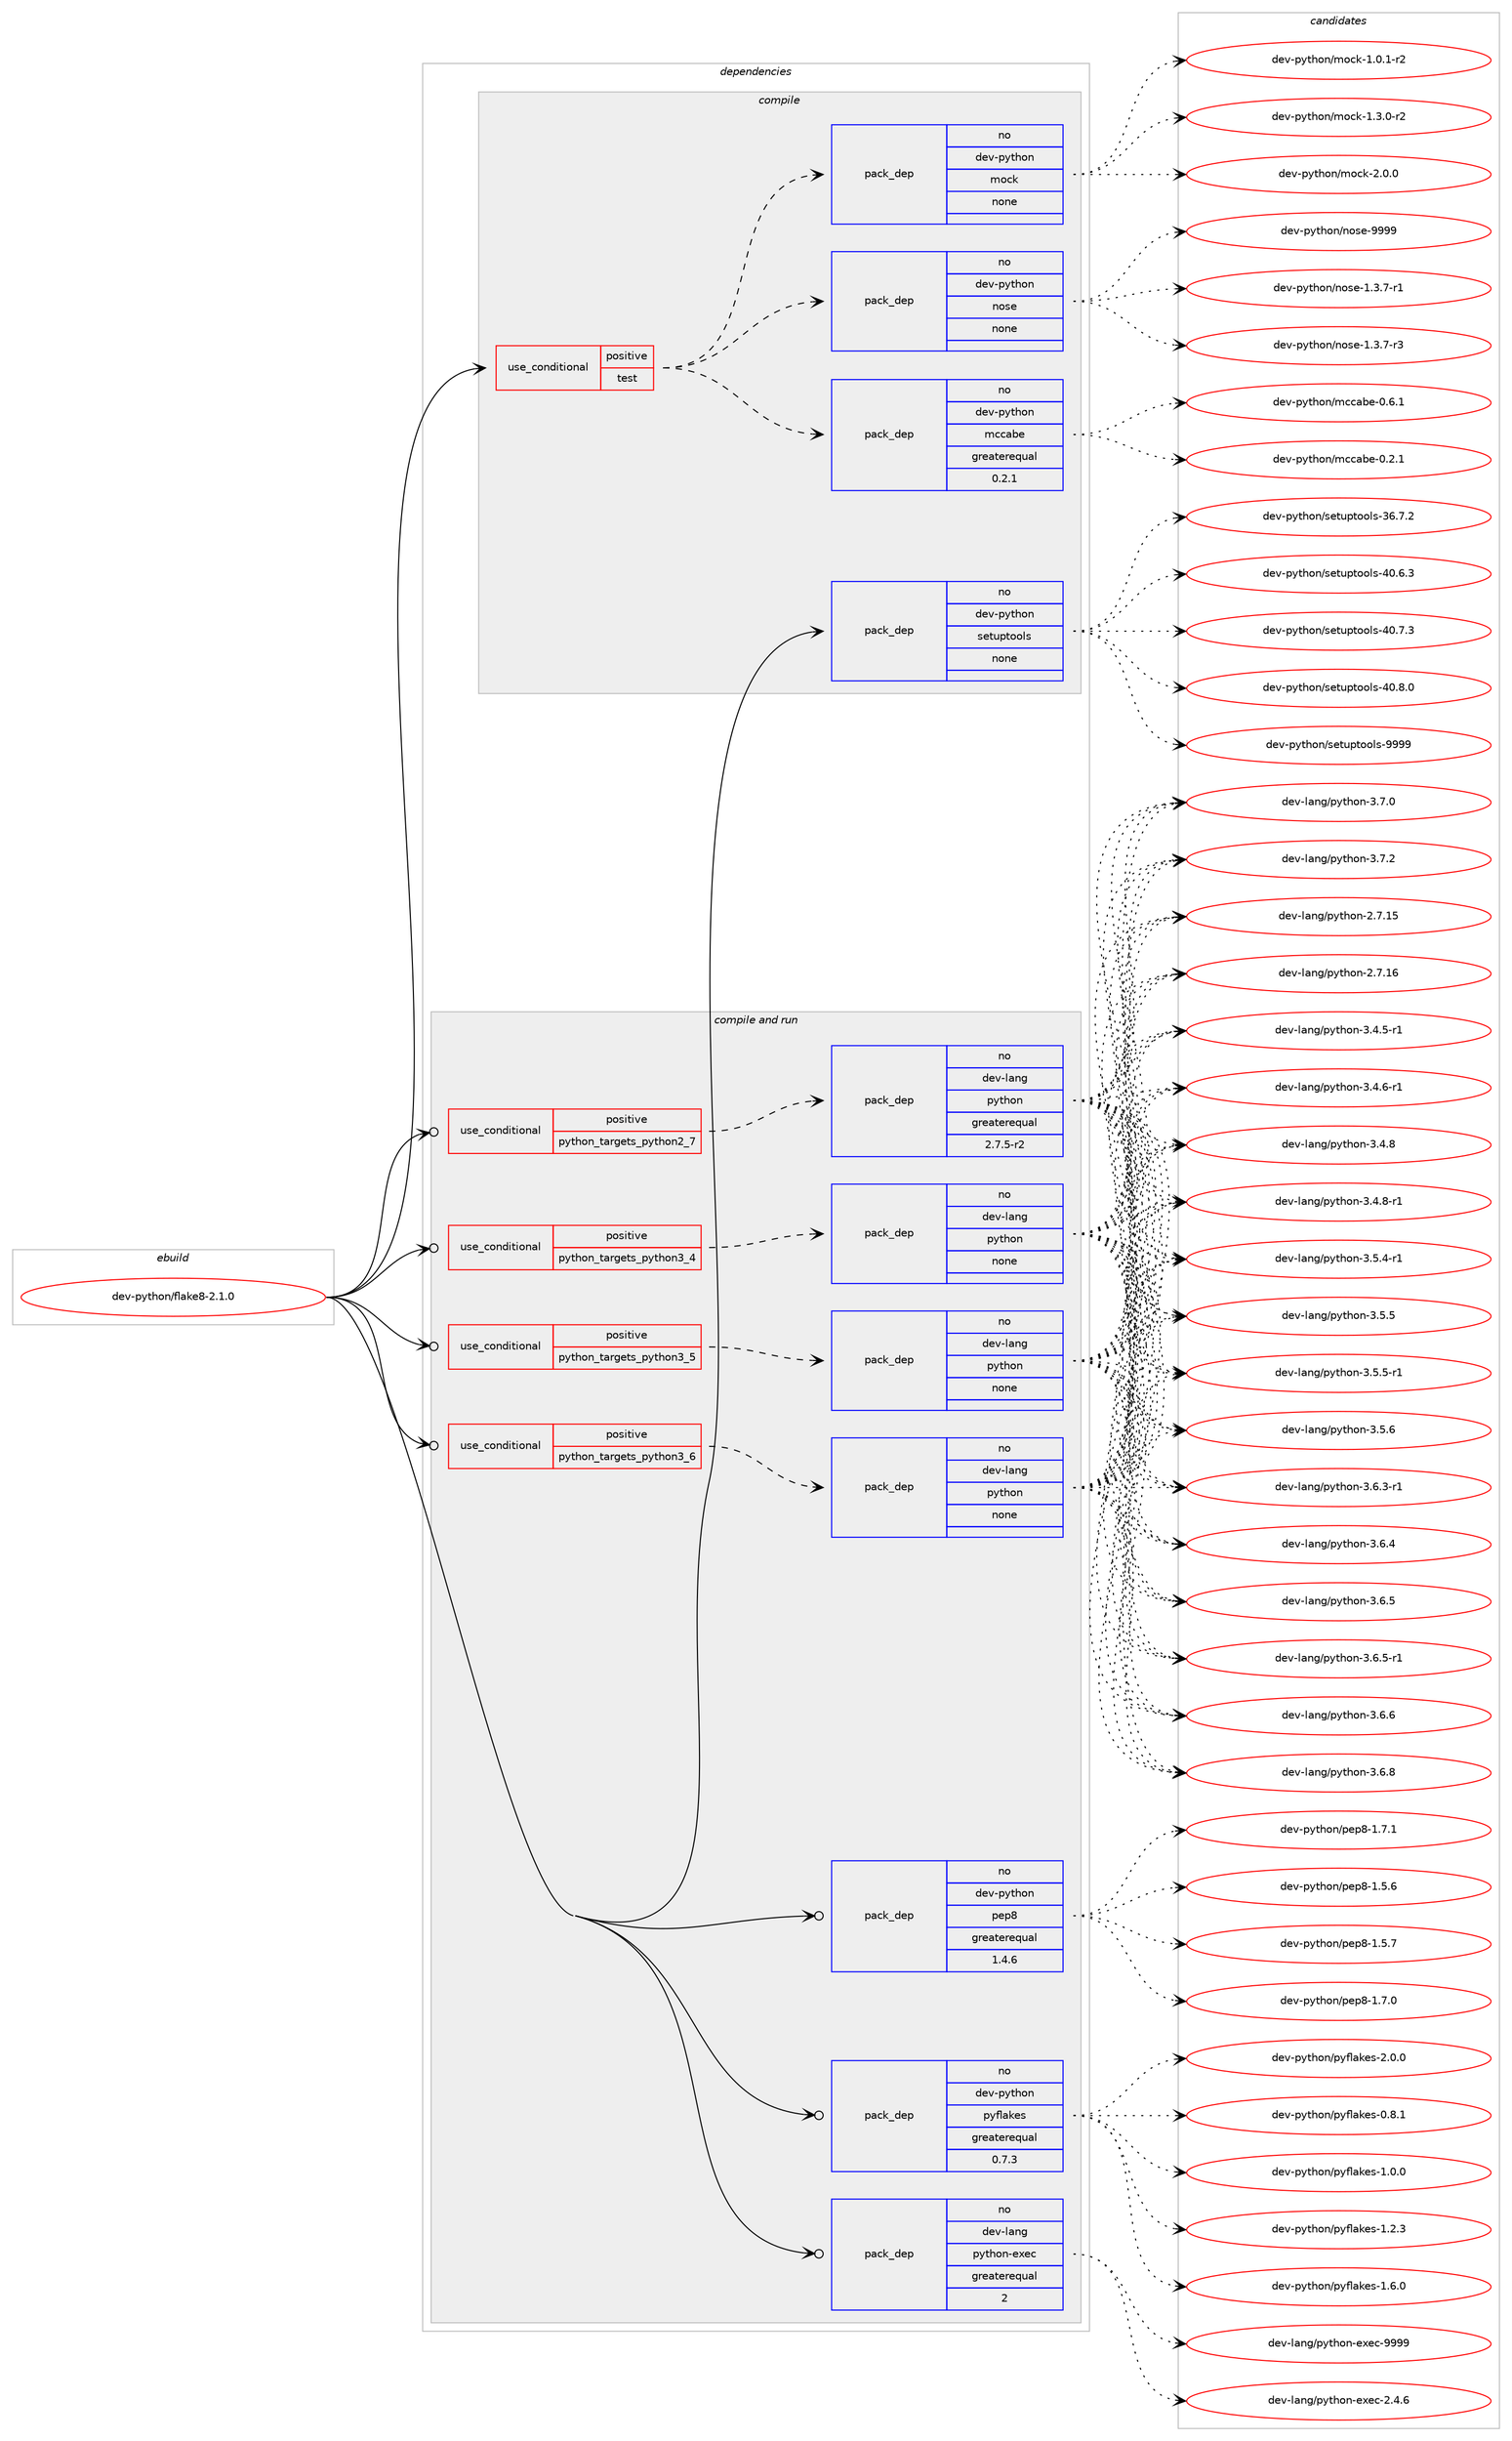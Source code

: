 digraph prolog {

# *************
# Graph options
# *************

newrank=true;
concentrate=true;
compound=true;
graph [rankdir=LR,fontname=Helvetica,fontsize=10,ranksep=1.5];#, ranksep=2.5, nodesep=0.2];
edge  [arrowhead=vee];
node  [fontname=Helvetica,fontsize=10];

# **********
# The ebuild
# **********

subgraph cluster_leftcol {
color=gray;
rank=same;
label=<<i>ebuild</i>>;
id [label="dev-python/flake8-2.1.0", color=red, width=4, href="../dev-python/flake8-2.1.0.svg"];
}

# ****************
# The dependencies
# ****************

subgraph cluster_midcol {
color=gray;
label=<<i>dependencies</i>>;
subgraph cluster_compile {
fillcolor="#eeeeee";
style=filled;
label=<<i>compile</i>>;
subgraph cond374193 {
dependency1408850 [label=<<TABLE BORDER="0" CELLBORDER="1" CELLSPACING="0" CELLPADDING="4"><TR><TD ROWSPAN="3" CELLPADDING="10">use_conditional</TD></TR><TR><TD>positive</TD></TR><TR><TD>test</TD></TR></TABLE>>, shape=none, color=red];
subgraph pack1011398 {
dependency1408851 [label=<<TABLE BORDER="0" CELLBORDER="1" CELLSPACING="0" CELLPADDING="4" WIDTH="220"><TR><TD ROWSPAN="6" CELLPADDING="30">pack_dep</TD></TR><TR><TD WIDTH="110">no</TD></TR><TR><TD>dev-python</TD></TR><TR><TD>mccabe</TD></TR><TR><TD>greaterequal</TD></TR><TR><TD>0.2.1</TD></TR></TABLE>>, shape=none, color=blue];
}
dependency1408850:e -> dependency1408851:w [weight=20,style="dashed",arrowhead="vee"];
subgraph pack1011399 {
dependency1408852 [label=<<TABLE BORDER="0" CELLBORDER="1" CELLSPACING="0" CELLPADDING="4" WIDTH="220"><TR><TD ROWSPAN="6" CELLPADDING="30">pack_dep</TD></TR><TR><TD WIDTH="110">no</TD></TR><TR><TD>dev-python</TD></TR><TR><TD>nose</TD></TR><TR><TD>none</TD></TR><TR><TD></TD></TR></TABLE>>, shape=none, color=blue];
}
dependency1408850:e -> dependency1408852:w [weight=20,style="dashed",arrowhead="vee"];
subgraph pack1011400 {
dependency1408853 [label=<<TABLE BORDER="0" CELLBORDER="1" CELLSPACING="0" CELLPADDING="4" WIDTH="220"><TR><TD ROWSPAN="6" CELLPADDING="30">pack_dep</TD></TR><TR><TD WIDTH="110">no</TD></TR><TR><TD>dev-python</TD></TR><TR><TD>mock</TD></TR><TR><TD>none</TD></TR><TR><TD></TD></TR></TABLE>>, shape=none, color=blue];
}
dependency1408850:e -> dependency1408853:w [weight=20,style="dashed",arrowhead="vee"];
}
id:e -> dependency1408850:w [weight=20,style="solid",arrowhead="vee"];
subgraph pack1011401 {
dependency1408854 [label=<<TABLE BORDER="0" CELLBORDER="1" CELLSPACING="0" CELLPADDING="4" WIDTH="220"><TR><TD ROWSPAN="6" CELLPADDING="30">pack_dep</TD></TR><TR><TD WIDTH="110">no</TD></TR><TR><TD>dev-python</TD></TR><TR><TD>setuptools</TD></TR><TR><TD>none</TD></TR><TR><TD></TD></TR></TABLE>>, shape=none, color=blue];
}
id:e -> dependency1408854:w [weight=20,style="solid",arrowhead="vee"];
}
subgraph cluster_compileandrun {
fillcolor="#eeeeee";
style=filled;
label=<<i>compile and run</i>>;
subgraph cond374194 {
dependency1408855 [label=<<TABLE BORDER="0" CELLBORDER="1" CELLSPACING="0" CELLPADDING="4"><TR><TD ROWSPAN="3" CELLPADDING="10">use_conditional</TD></TR><TR><TD>positive</TD></TR><TR><TD>python_targets_python2_7</TD></TR></TABLE>>, shape=none, color=red];
subgraph pack1011402 {
dependency1408856 [label=<<TABLE BORDER="0" CELLBORDER="1" CELLSPACING="0" CELLPADDING="4" WIDTH="220"><TR><TD ROWSPAN="6" CELLPADDING="30">pack_dep</TD></TR><TR><TD WIDTH="110">no</TD></TR><TR><TD>dev-lang</TD></TR><TR><TD>python</TD></TR><TR><TD>greaterequal</TD></TR><TR><TD>2.7.5-r2</TD></TR></TABLE>>, shape=none, color=blue];
}
dependency1408855:e -> dependency1408856:w [weight=20,style="dashed",arrowhead="vee"];
}
id:e -> dependency1408855:w [weight=20,style="solid",arrowhead="odotvee"];
subgraph cond374195 {
dependency1408857 [label=<<TABLE BORDER="0" CELLBORDER="1" CELLSPACING="0" CELLPADDING="4"><TR><TD ROWSPAN="3" CELLPADDING="10">use_conditional</TD></TR><TR><TD>positive</TD></TR><TR><TD>python_targets_python3_4</TD></TR></TABLE>>, shape=none, color=red];
subgraph pack1011403 {
dependency1408858 [label=<<TABLE BORDER="0" CELLBORDER="1" CELLSPACING="0" CELLPADDING="4" WIDTH="220"><TR><TD ROWSPAN="6" CELLPADDING="30">pack_dep</TD></TR><TR><TD WIDTH="110">no</TD></TR><TR><TD>dev-lang</TD></TR><TR><TD>python</TD></TR><TR><TD>none</TD></TR><TR><TD></TD></TR></TABLE>>, shape=none, color=blue];
}
dependency1408857:e -> dependency1408858:w [weight=20,style="dashed",arrowhead="vee"];
}
id:e -> dependency1408857:w [weight=20,style="solid",arrowhead="odotvee"];
subgraph cond374196 {
dependency1408859 [label=<<TABLE BORDER="0" CELLBORDER="1" CELLSPACING="0" CELLPADDING="4"><TR><TD ROWSPAN="3" CELLPADDING="10">use_conditional</TD></TR><TR><TD>positive</TD></TR><TR><TD>python_targets_python3_5</TD></TR></TABLE>>, shape=none, color=red];
subgraph pack1011404 {
dependency1408860 [label=<<TABLE BORDER="0" CELLBORDER="1" CELLSPACING="0" CELLPADDING="4" WIDTH="220"><TR><TD ROWSPAN="6" CELLPADDING="30">pack_dep</TD></TR><TR><TD WIDTH="110">no</TD></TR><TR><TD>dev-lang</TD></TR><TR><TD>python</TD></TR><TR><TD>none</TD></TR><TR><TD></TD></TR></TABLE>>, shape=none, color=blue];
}
dependency1408859:e -> dependency1408860:w [weight=20,style="dashed",arrowhead="vee"];
}
id:e -> dependency1408859:w [weight=20,style="solid",arrowhead="odotvee"];
subgraph cond374197 {
dependency1408861 [label=<<TABLE BORDER="0" CELLBORDER="1" CELLSPACING="0" CELLPADDING="4"><TR><TD ROWSPAN="3" CELLPADDING="10">use_conditional</TD></TR><TR><TD>positive</TD></TR><TR><TD>python_targets_python3_6</TD></TR></TABLE>>, shape=none, color=red];
subgraph pack1011405 {
dependency1408862 [label=<<TABLE BORDER="0" CELLBORDER="1" CELLSPACING="0" CELLPADDING="4" WIDTH="220"><TR><TD ROWSPAN="6" CELLPADDING="30">pack_dep</TD></TR><TR><TD WIDTH="110">no</TD></TR><TR><TD>dev-lang</TD></TR><TR><TD>python</TD></TR><TR><TD>none</TD></TR><TR><TD></TD></TR></TABLE>>, shape=none, color=blue];
}
dependency1408861:e -> dependency1408862:w [weight=20,style="dashed",arrowhead="vee"];
}
id:e -> dependency1408861:w [weight=20,style="solid",arrowhead="odotvee"];
subgraph pack1011406 {
dependency1408863 [label=<<TABLE BORDER="0" CELLBORDER="1" CELLSPACING="0" CELLPADDING="4" WIDTH="220"><TR><TD ROWSPAN="6" CELLPADDING="30">pack_dep</TD></TR><TR><TD WIDTH="110">no</TD></TR><TR><TD>dev-lang</TD></TR><TR><TD>python-exec</TD></TR><TR><TD>greaterequal</TD></TR><TR><TD>2</TD></TR></TABLE>>, shape=none, color=blue];
}
id:e -> dependency1408863:w [weight=20,style="solid",arrowhead="odotvee"];
subgraph pack1011407 {
dependency1408864 [label=<<TABLE BORDER="0" CELLBORDER="1" CELLSPACING="0" CELLPADDING="4" WIDTH="220"><TR><TD ROWSPAN="6" CELLPADDING="30">pack_dep</TD></TR><TR><TD WIDTH="110">no</TD></TR><TR><TD>dev-python</TD></TR><TR><TD>pep8</TD></TR><TR><TD>greaterequal</TD></TR><TR><TD>1.4.6</TD></TR></TABLE>>, shape=none, color=blue];
}
id:e -> dependency1408864:w [weight=20,style="solid",arrowhead="odotvee"];
subgraph pack1011408 {
dependency1408865 [label=<<TABLE BORDER="0" CELLBORDER="1" CELLSPACING="0" CELLPADDING="4" WIDTH="220"><TR><TD ROWSPAN="6" CELLPADDING="30">pack_dep</TD></TR><TR><TD WIDTH="110">no</TD></TR><TR><TD>dev-python</TD></TR><TR><TD>pyflakes</TD></TR><TR><TD>greaterequal</TD></TR><TR><TD>0.7.3</TD></TR></TABLE>>, shape=none, color=blue];
}
id:e -> dependency1408865:w [weight=20,style="solid",arrowhead="odotvee"];
}
subgraph cluster_run {
fillcolor="#eeeeee";
style=filled;
label=<<i>run</i>>;
}
}

# **************
# The candidates
# **************

subgraph cluster_choices {
rank=same;
color=gray;
label=<<i>candidates</i>>;

subgraph choice1011398 {
color=black;
nodesep=1;
choice100101118451121211161041111104710999999798101454846504649 [label="dev-python/mccabe-0.2.1", color=red, width=4,href="../dev-python/mccabe-0.2.1.svg"];
choice100101118451121211161041111104710999999798101454846544649 [label="dev-python/mccabe-0.6.1", color=red, width=4,href="../dev-python/mccabe-0.6.1.svg"];
dependency1408851:e -> choice100101118451121211161041111104710999999798101454846504649:w [style=dotted,weight="100"];
dependency1408851:e -> choice100101118451121211161041111104710999999798101454846544649:w [style=dotted,weight="100"];
}
subgraph choice1011399 {
color=black;
nodesep=1;
choice10010111845112121116104111110471101111151014549465146554511449 [label="dev-python/nose-1.3.7-r1", color=red, width=4,href="../dev-python/nose-1.3.7-r1.svg"];
choice10010111845112121116104111110471101111151014549465146554511451 [label="dev-python/nose-1.3.7-r3", color=red, width=4,href="../dev-python/nose-1.3.7-r3.svg"];
choice10010111845112121116104111110471101111151014557575757 [label="dev-python/nose-9999", color=red, width=4,href="../dev-python/nose-9999.svg"];
dependency1408852:e -> choice10010111845112121116104111110471101111151014549465146554511449:w [style=dotted,weight="100"];
dependency1408852:e -> choice10010111845112121116104111110471101111151014549465146554511451:w [style=dotted,weight="100"];
dependency1408852:e -> choice10010111845112121116104111110471101111151014557575757:w [style=dotted,weight="100"];
}
subgraph choice1011400 {
color=black;
nodesep=1;
choice1001011184511212111610411111047109111991074549464846494511450 [label="dev-python/mock-1.0.1-r2", color=red, width=4,href="../dev-python/mock-1.0.1-r2.svg"];
choice1001011184511212111610411111047109111991074549465146484511450 [label="dev-python/mock-1.3.0-r2", color=red, width=4,href="../dev-python/mock-1.3.0-r2.svg"];
choice100101118451121211161041111104710911199107455046484648 [label="dev-python/mock-2.0.0", color=red, width=4,href="../dev-python/mock-2.0.0.svg"];
dependency1408853:e -> choice1001011184511212111610411111047109111991074549464846494511450:w [style=dotted,weight="100"];
dependency1408853:e -> choice1001011184511212111610411111047109111991074549465146484511450:w [style=dotted,weight="100"];
dependency1408853:e -> choice100101118451121211161041111104710911199107455046484648:w [style=dotted,weight="100"];
}
subgraph choice1011401 {
color=black;
nodesep=1;
choice100101118451121211161041111104711510111611711211611111110811545515446554650 [label="dev-python/setuptools-36.7.2", color=red, width=4,href="../dev-python/setuptools-36.7.2.svg"];
choice100101118451121211161041111104711510111611711211611111110811545524846544651 [label="dev-python/setuptools-40.6.3", color=red, width=4,href="../dev-python/setuptools-40.6.3.svg"];
choice100101118451121211161041111104711510111611711211611111110811545524846554651 [label="dev-python/setuptools-40.7.3", color=red, width=4,href="../dev-python/setuptools-40.7.3.svg"];
choice100101118451121211161041111104711510111611711211611111110811545524846564648 [label="dev-python/setuptools-40.8.0", color=red, width=4,href="../dev-python/setuptools-40.8.0.svg"];
choice10010111845112121116104111110471151011161171121161111111081154557575757 [label="dev-python/setuptools-9999", color=red, width=4,href="../dev-python/setuptools-9999.svg"];
dependency1408854:e -> choice100101118451121211161041111104711510111611711211611111110811545515446554650:w [style=dotted,weight="100"];
dependency1408854:e -> choice100101118451121211161041111104711510111611711211611111110811545524846544651:w [style=dotted,weight="100"];
dependency1408854:e -> choice100101118451121211161041111104711510111611711211611111110811545524846554651:w [style=dotted,weight="100"];
dependency1408854:e -> choice100101118451121211161041111104711510111611711211611111110811545524846564648:w [style=dotted,weight="100"];
dependency1408854:e -> choice10010111845112121116104111110471151011161171121161111111081154557575757:w [style=dotted,weight="100"];
}
subgraph choice1011402 {
color=black;
nodesep=1;
choice10010111845108971101034711212111610411111045504655464953 [label="dev-lang/python-2.7.15", color=red, width=4,href="../dev-lang/python-2.7.15.svg"];
choice10010111845108971101034711212111610411111045504655464954 [label="dev-lang/python-2.7.16", color=red, width=4,href="../dev-lang/python-2.7.16.svg"];
choice1001011184510897110103471121211161041111104551465246534511449 [label="dev-lang/python-3.4.5-r1", color=red, width=4,href="../dev-lang/python-3.4.5-r1.svg"];
choice1001011184510897110103471121211161041111104551465246544511449 [label="dev-lang/python-3.4.6-r1", color=red, width=4,href="../dev-lang/python-3.4.6-r1.svg"];
choice100101118451089711010347112121116104111110455146524656 [label="dev-lang/python-3.4.8", color=red, width=4,href="../dev-lang/python-3.4.8.svg"];
choice1001011184510897110103471121211161041111104551465246564511449 [label="dev-lang/python-3.4.8-r1", color=red, width=4,href="../dev-lang/python-3.4.8-r1.svg"];
choice1001011184510897110103471121211161041111104551465346524511449 [label="dev-lang/python-3.5.4-r1", color=red, width=4,href="../dev-lang/python-3.5.4-r1.svg"];
choice100101118451089711010347112121116104111110455146534653 [label="dev-lang/python-3.5.5", color=red, width=4,href="../dev-lang/python-3.5.5.svg"];
choice1001011184510897110103471121211161041111104551465346534511449 [label="dev-lang/python-3.5.5-r1", color=red, width=4,href="../dev-lang/python-3.5.5-r1.svg"];
choice100101118451089711010347112121116104111110455146534654 [label="dev-lang/python-3.5.6", color=red, width=4,href="../dev-lang/python-3.5.6.svg"];
choice1001011184510897110103471121211161041111104551465446514511449 [label="dev-lang/python-3.6.3-r1", color=red, width=4,href="../dev-lang/python-3.6.3-r1.svg"];
choice100101118451089711010347112121116104111110455146544652 [label="dev-lang/python-3.6.4", color=red, width=4,href="../dev-lang/python-3.6.4.svg"];
choice100101118451089711010347112121116104111110455146544653 [label="dev-lang/python-3.6.5", color=red, width=4,href="../dev-lang/python-3.6.5.svg"];
choice1001011184510897110103471121211161041111104551465446534511449 [label="dev-lang/python-3.6.5-r1", color=red, width=4,href="../dev-lang/python-3.6.5-r1.svg"];
choice100101118451089711010347112121116104111110455146544654 [label="dev-lang/python-3.6.6", color=red, width=4,href="../dev-lang/python-3.6.6.svg"];
choice100101118451089711010347112121116104111110455146544656 [label="dev-lang/python-3.6.8", color=red, width=4,href="../dev-lang/python-3.6.8.svg"];
choice100101118451089711010347112121116104111110455146554648 [label="dev-lang/python-3.7.0", color=red, width=4,href="../dev-lang/python-3.7.0.svg"];
choice100101118451089711010347112121116104111110455146554650 [label="dev-lang/python-3.7.2", color=red, width=4,href="../dev-lang/python-3.7.2.svg"];
dependency1408856:e -> choice10010111845108971101034711212111610411111045504655464953:w [style=dotted,weight="100"];
dependency1408856:e -> choice10010111845108971101034711212111610411111045504655464954:w [style=dotted,weight="100"];
dependency1408856:e -> choice1001011184510897110103471121211161041111104551465246534511449:w [style=dotted,weight="100"];
dependency1408856:e -> choice1001011184510897110103471121211161041111104551465246544511449:w [style=dotted,weight="100"];
dependency1408856:e -> choice100101118451089711010347112121116104111110455146524656:w [style=dotted,weight="100"];
dependency1408856:e -> choice1001011184510897110103471121211161041111104551465246564511449:w [style=dotted,weight="100"];
dependency1408856:e -> choice1001011184510897110103471121211161041111104551465346524511449:w [style=dotted,weight="100"];
dependency1408856:e -> choice100101118451089711010347112121116104111110455146534653:w [style=dotted,weight="100"];
dependency1408856:e -> choice1001011184510897110103471121211161041111104551465346534511449:w [style=dotted,weight="100"];
dependency1408856:e -> choice100101118451089711010347112121116104111110455146534654:w [style=dotted,weight="100"];
dependency1408856:e -> choice1001011184510897110103471121211161041111104551465446514511449:w [style=dotted,weight="100"];
dependency1408856:e -> choice100101118451089711010347112121116104111110455146544652:w [style=dotted,weight="100"];
dependency1408856:e -> choice100101118451089711010347112121116104111110455146544653:w [style=dotted,weight="100"];
dependency1408856:e -> choice1001011184510897110103471121211161041111104551465446534511449:w [style=dotted,weight="100"];
dependency1408856:e -> choice100101118451089711010347112121116104111110455146544654:w [style=dotted,weight="100"];
dependency1408856:e -> choice100101118451089711010347112121116104111110455146544656:w [style=dotted,weight="100"];
dependency1408856:e -> choice100101118451089711010347112121116104111110455146554648:w [style=dotted,weight="100"];
dependency1408856:e -> choice100101118451089711010347112121116104111110455146554650:w [style=dotted,weight="100"];
}
subgraph choice1011403 {
color=black;
nodesep=1;
choice10010111845108971101034711212111610411111045504655464953 [label="dev-lang/python-2.7.15", color=red, width=4,href="../dev-lang/python-2.7.15.svg"];
choice10010111845108971101034711212111610411111045504655464954 [label="dev-lang/python-2.7.16", color=red, width=4,href="../dev-lang/python-2.7.16.svg"];
choice1001011184510897110103471121211161041111104551465246534511449 [label="dev-lang/python-3.4.5-r1", color=red, width=4,href="../dev-lang/python-3.4.5-r1.svg"];
choice1001011184510897110103471121211161041111104551465246544511449 [label="dev-lang/python-3.4.6-r1", color=red, width=4,href="../dev-lang/python-3.4.6-r1.svg"];
choice100101118451089711010347112121116104111110455146524656 [label="dev-lang/python-3.4.8", color=red, width=4,href="../dev-lang/python-3.4.8.svg"];
choice1001011184510897110103471121211161041111104551465246564511449 [label="dev-lang/python-3.4.8-r1", color=red, width=4,href="../dev-lang/python-3.4.8-r1.svg"];
choice1001011184510897110103471121211161041111104551465346524511449 [label="dev-lang/python-3.5.4-r1", color=red, width=4,href="../dev-lang/python-3.5.4-r1.svg"];
choice100101118451089711010347112121116104111110455146534653 [label="dev-lang/python-3.5.5", color=red, width=4,href="../dev-lang/python-3.5.5.svg"];
choice1001011184510897110103471121211161041111104551465346534511449 [label="dev-lang/python-3.5.5-r1", color=red, width=4,href="../dev-lang/python-3.5.5-r1.svg"];
choice100101118451089711010347112121116104111110455146534654 [label="dev-lang/python-3.5.6", color=red, width=4,href="../dev-lang/python-3.5.6.svg"];
choice1001011184510897110103471121211161041111104551465446514511449 [label="dev-lang/python-3.6.3-r1", color=red, width=4,href="../dev-lang/python-3.6.3-r1.svg"];
choice100101118451089711010347112121116104111110455146544652 [label="dev-lang/python-3.6.4", color=red, width=4,href="../dev-lang/python-3.6.4.svg"];
choice100101118451089711010347112121116104111110455146544653 [label="dev-lang/python-3.6.5", color=red, width=4,href="../dev-lang/python-3.6.5.svg"];
choice1001011184510897110103471121211161041111104551465446534511449 [label="dev-lang/python-3.6.5-r1", color=red, width=4,href="../dev-lang/python-3.6.5-r1.svg"];
choice100101118451089711010347112121116104111110455146544654 [label="dev-lang/python-3.6.6", color=red, width=4,href="../dev-lang/python-3.6.6.svg"];
choice100101118451089711010347112121116104111110455146544656 [label="dev-lang/python-3.6.8", color=red, width=4,href="../dev-lang/python-3.6.8.svg"];
choice100101118451089711010347112121116104111110455146554648 [label="dev-lang/python-3.7.0", color=red, width=4,href="../dev-lang/python-3.7.0.svg"];
choice100101118451089711010347112121116104111110455146554650 [label="dev-lang/python-3.7.2", color=red, width=4,href="../dev-lang/python-3.7.2.svg"];
dependency1408858:e -> choice10010111845108971101034711212111610411111045504655464953:w [style=dotted,weight="100"];
dependency1408858:e -> choice10010111845108971101034711212111610411111045504655464954:w [style=dotted,weight="100"];
dependency1408858:e -> choice1001011184510897110103471121211161041111104551465246534511449:w [style=dotted,weight="100"];
dependency1408858:e -> choice1001011184510897110103471121211161041111104551465246544511449:w [style=dotted,weight="100"];
dependency1408858:e -> choice100101118451089711010347112121116104111110455146524656:w [style=dotted,weight="100"];
dependency1408858:e -> choice1001011184510897110103471121211161041111104551465246564511449:w [style=dotted,weight="100"];
dependency1408858:e -> choice1001011184510897110103471121211161041111104551465346524511449:w [style=dotted,weight="100"];
dependency1408858:e -> choice100101118451089711010347112121116104111110455146534653:w [style=dotted,weight="100"];
dependency1408858:e -> choice1001011184510897110103471121211161041111104551465346534511449:w [style=dotted,weight="100"];
dependency1408858:e -> choice100101118451089711010347112121116104111110455146534654:w [style=dotted,weight="100"];
dependency1408858:e -> choice1001011184510897110103471121211161041111104551465446514511449:w [style=dotted,weight="100"];
dependency1408858:e -> choice100101118451089711010347112121116104111110455146544652:w [style=dotted,weight="100"];
dependency1408858:e -> choice100101118451089711010347112121116104111110455146544653:w [style=dotted,weight="100"];
dependency1408858:e -> choice1001011184510897110103471121211161041111104551465446534511449:w [style=dotted,weight="100"];
dependency1408858:e -> choice100101118451089711010347112121116104111110455146544654:w [style=dotted,weight="100"];
dependency1408858:e -> choice100101118451089711010347112121116104111110455146544656:w [style=dotted,weight="100"];
dependency1408858:e -> choice100101118451089711010347112121116104111110455146554648:w [style=dotted,weight="100"];
dependency1408858:e -> choice100101118451089711010347112121116104111110455146554650:w [style=dotted,weight="100"];
}
subgraph choice1011404 {
color=black;
nodesep=1;
choice10010111845108971101034711212111610411111045504655464953 [label="dev-lang/python-2.7.15", color=red, width=4,href="../dev-lang/python-2.7.15.svg"];
choice10010111845108971101034711212111610411111045504655464954 [label="dev-lang/python-2.7.16", color=red, width=4,href="../dev-lang/python-2.7.16.svg"];
choice1001011184510897110103471121211161041111104551465246534511449 [label="dev-lang/python-3.4.5-r1", color=red, width=4,href="../dev-lang/python-3.4.5-r1.svg"];
choice1001011184510897110103471121211161041111104551465246544511449 [label="dev-lang/python-3.4.6-r1", color=red, width=4,href="../dev-lang/python-3.4.6-r1.svg"];
choice100101118451089711010347112121116104111110455146524656 [label="dev-lang/python-3.4.8", color=red, width=4,href="../dev-lang/python-3.4.8.svg"];
choice1001011184510897110103471121211161041111104551465246564511449 [label="dev-lang/python-3.4.8-r1", color=red, width=4,href="../dev-lang/python-3.4.8-r1.svg"];
choice1001011184510897110103471121211161041111104551465346524511449 [label="dev-lang/python-3.5.4-r1", color=red, width=4,href="../dev-lang/python-3.5.4-r1.svg"];
choice100101118451089711010347112121116104111110455146534653 [label="dev-lang/python-3.5.5", color=red, width=4,href="../dev-lang/python-3.5.5.svg"];
choice1001011184510897110103471121211161041111104551465346534511449 [label="dev-lang/python-3.5.5-r1", color=red, width=4,href="../dev-lang/python-3.5.5-r1.svg"];
choice100101118451089711010347112121116104111110455146534654 [label="dev-lang/python-3.5.6", color=red, width=4,href="../dev-lang/python-3.5.6.svg"];
choice1001011184510897110103471121211161041111104551465446514511449 [label="dev-lang/python-3.6.3-r1", color=red, width=4,href="../dev-lang/python-3.6.3-r1.svg"];
choice100101118451089711010347112121116104111110455146544652 [label="dev-lang/python-3.6.4", color=red, width=4,href="../dev-lang/python-3.6.4.svg"];
choice100101118451089711010347112121116104111110455146544653 [label="dev-lang/python-3.6.5", color=red, width=4,href="../dev-lang/python-3.6.5.svg"];
choice1001011184510897110103471121211161041111104551465446534511449 [label="dev-lang/python-3.6.5-r1", color=red, width=4,href="../dev-lang/python-3.6.5-r1.svg"];
choice100101118451089711010347112121116104111110455146544654 [label="dev-lang/python-3.6.6", color=red, width=4,href="../dev-lang/python-3.6.6.svg"];
choice100101118451089711010347112121116104111110455146544656 [label="dev-lang/python-3.6.8", color=red, width=4,href="../dev-lang/python-3.6.8.svg"];
choice100101118451089711010347112121116104111110455146554648 [label="dev-lang/python-3.7.0", color=red, width=4,href="../dev-lang/python-3.7.0.svg"];
choice100101118451089711010347112121116104111110455146554650 [label="dev-lang/python-3.7.2", color=red, width=4,href="../dev-lang/python-3.7.2.svg"];
dependency1408860:e -> choice10010111845108971101034711212111610411111045504655464953:w [style=dotted,weight="100"];
dependency1408860:e -> choice10010111845108971101034711212111610411111045504655464954:w [style=dotted,weight="100"];
dependency1408860:e -> choice1001011184510897110103471121211161041111104551465246534511449:w [style=dotted,weight="100"];
dependency1408860:e -> choice1001011184510897110103471121211161041111104551465246544511449:w [style=dotted,weight="100"];
dependency1408860:e -> choice100101118451089711010347112121116104111110455146524656:w [style=dotted,weight="100"];
dependency1408860:e -> choice1001011184510897110103471121211161041111104551465246564511449:w [style=dotted,weight="100"];
dependency1408860:e -> choice1001011184510897110103471121211161041111104551465346524511449:w [style=dotted,weight="100"];
dependency1408860:e -> choice100101118451089711010347112121116104111110455146534653:w [style=dotted,weight="100"];
dependency1408860:e -> choice1001011184510897110103471121211161041111104551465346534511449:w [style=dotted,weight="100"];
dependency1408860:e -> choice100101118451089711010347112121116104111110455146534654:w [style=dotted,weight="100"];
dependency1408860:e -> choice1001011184510897110103471121211161041111104551465446514511449:w [style=dotted,weight="100"];
dependency1408860:e -> choice100101118451089711010347112121116104111110455146544652:w [style=dotted,weight="100"];
dependency1408860:e -> choice100101118451089711010347112121116104111110455146544653:w [style=dotted,weight="100"];
dependency1408860:e -> choice1001011184510897110103471121211161041111104551465446534511449:w [style=dotted,weight="100"];
dependency1408860:e -> choice100101118451089711010347112121116104111110455146544654:w [style=dotted,weight="100"];
dependency1408860:e -> choice100101118451089711010347112121116104111110455146544656:w [style=dotted,weight="100"];
dependency1408860:e -> choice100101118451089711010347112121116104111110455146554648:w [style=dotted,weight="100"];
dependency1408860:e -> choice100101118451089711010347112121116104111110455146554650:w [style=dotted,weight="100"];
}
subgraph choice1011405 {
color=black;
nodesep=1;
choice10010111845108971101034711212111610411111045504655464953 [label="dev-lang/python-2.7.15", color=red, width=4,href="../dev-lang/python-2.7.15.svg"];
choice10010111845108971101034711212111610411111045504655464954 [label="dev-lang/python-2.7.16", color=red, width=4,href="../dev-lang/python-2.7.16.svg"];
choice1001011184510897110103471121211161041111104551465246534511449 [label="dev-lang/python-3.4.5-r1", color=red, width=4,href="../dev-lang/python-3.4.5-r1.svg"];
choice1001011184510897110103471121211161041111104551465246544511449 [label="dev-lang/python-3.4.6-r1", color=red, width=4,href="../dev-lang/python-3.4.6-r1.svg"];
choice100101118451089711010347112121116104111110455146524656 [label="dev-lang/python-3.4.8", color=red, width=4,href="../dev-lang/python-3.4.8.svg"];
choice1001011184510897110103471121211161041111104551465246564511449 [label="dev-lang/python-3.4.8-r1", color=red, width=4,href="../dev-lang/python-3.4.8-r1.svg"];
choice1001011184510897110103471121211161041111104551465346524511449 [label="dev-lang/python-3.5.4-r1", color=red, width=4,href="../dev-lang/python-3.5.4-r1.svg"];
choice100101118451089711010347112121116104111110455146534653 [label="dev-lang/python-3.5.5", color=red, width=4,href="../dev-lang/python-3.5.5.svg"];
choice1001011184510897110103471121211161041111104551465346534511449 [label="dev-lang/python-3.5.5-r1", color=red, width=4,href="../dev-lang/python-3.5.5-r1.svg"];
choice100101118451089711010347112121116104111110455146534654 [label="dev-lang/python-3.5.6", color=red, width=4,href="../dev-lang/python-3.5.6.svg"];
choice1001011184510897110103471121211161041111104551465446514511449 [label="dev-lang/python-3.6.3-r1", color=red, width=4,href="../dev-lang/python-3.6.3-r1.svg"];
choice100101118451089711010347112121116104111110455146544652 [label="dev-lang/python-3.6.4", color=red, width=4,href="../dev-lang/python-3.6.4.svg"];
choice100101118451089711010347112121116104111110455146544653 [label="dev-lang/python-3.6.5", color=red, width=4,href="../dev-lang/python-3.6.5.svg"];
choice1001011184510897110103471121211161041111104551465446534511449 [label="dev-lang/python-3.6.5-r1", color=red, width=4,href="../dev-lang/python-3.6.5-r1.svg"];
choice100101118451089711010347112121116104111110455146544654 [label="dev-lang/python-3.6.6", color=red, width=4,href="../dev-lang/python-3.6.6.svg"];
choice100101118451089711010347112121116104111110455146544656 [label="dev-lang/python-3.6.8", color=red, width=4,href="../dev-lang/python-3.6.8.svg"];
choice100101118451089711010347112121116104111110455146554648 [label="dev-lang/python-3.7.0", color=red, width=4,href="../dev-lang/python-3.7.0.svg"];
choice100101118451089711010347112121116104111110455146554650 [label="dev-lang/python-3.7.2", color=red, width=4,href="../dev-lang/python-3.7.2.svg"];
dependency1408862:e -> choice10010111845108971101034711212111610411111045504655464953:w [style=dotted,weight="100"];
dependency1408862:e -> choice10010111845108971101034711212111610411111045504655464954:w [style=dotted,weight="100"];
dependency1408862:e -> choice1001011184510897110103471121211161041111104551465246534511449:w [style=dotted,weight="100"];
dependency1408862:e -> choice1001011184510897110103471121211161041111104551465246544511449:w [style=dotted,weight="100"];
dependency1408862:e -> choice100101118451089711010347112121116104111110455146524656:w [style=dotted,weight="100"];
dependency1408862:e -> choice1001011184510897110103471121211161041111104551465246564511449:w [style=dotted,weight="100"];
dependency1408862:e -> choice1001011184510897110103471121211161041111104551465346524511449:w [style=dotted,weight="100"];
dependency1408862:e -> choice100101118451089711010347112121116104111110455146534653:w [style=dotted,weight="100"];
dependency1408862:e -> choice1001011184510897110103471121211161041111104551465346534511449:w [style=dotted,weight="100"];
dependency1408862:e -> choice100101118451089711010347112121116104111110455146534654:w [style=dotted,weight="100"];
dependency1408862:e -> choice1001011184510897110103471121211161041111104551465446514511449:w [style=dotted,weight="100"];
dependency1408862:e -> choice100101118451089711010347112121116104111110455146544652:w [style=dotted,weight="100"];
dependency1408862:e -> choice100101118451089711010347112121116104111110455146544653:w [style=dotted,weight="100"];
dependency1408862:e -> choice1001011184510897110103471121211161041111104551465446534511449:w [style=dotted,weight="100"];
dependency1408862:e -> choice100101118451089711010347112121116104111110455146544654:w [style=dotted,weight="100"];
dependency1408862:e -> choice100101118451089711010347112121116104111110455146544656:w [style=dotted,weight="100"];
dependency1408862:e -> choice100101118451089711010347112121116104111110455146554648:w [style=dotted,weight="100"];
dependency1408862:e -> choice100101118451089711010347112121116104111110455146554650:w [style=dotted,weight="100"];
}
subgraph choice1011406 {
color=black;
nodesep=1;
choice1001011184510897110103471121211161041111104510112010199455046524654 [label="dev-lang/python-exec-2.4.6", color=red, width=4,href="../dev-lang/python-exec-2.4.6.svg"];
choice10010111845108971101034711212111610411111045101120101994557575757 [label="dev-lang/python-exec-9999", color=red, width=4,href="../dev-lang/python-exec-9999.svg"];
dependency1408863:e -> choice1001011184510897110103471121211161041111104510112010199455046524654:w [style=dotted,weight="100"];
dependency1408863:e -> choice10010111845108971101034711212111610411111045101120101994557575757:w [style=dotted,weight="100"];
}
subgraph choice1011407 {
color=black;
nodesep=1;
choice100101118451121211161041111104711210111256454946534654 [label="dev-python/pep8-1.5.6", color=red, width=4,href="../dev-python/pep8-1.5.6.svg"];
choice100101118451121211161041111104711210111256454946534655 [label="dev-python/pep8-1.5.7", color=red, width=4,href="../dev-python/pep8-1.5.7.svg"];
choice100101118451121211161041111104711210111256454946554648 [label="dev-python/pep8-1.7.0", color=red, width=4,href="../dev-python/pep8-1.7.0.svg"];
choice100101118451121211161041111104711210111256454946554649 [label="dev-python/pep8-1.7.1", color=red, width=4,href="../dev-python/pep8-1.7.1.svg"];
dependency1408864:e -> choice100101118451121211161041111104711210111256454946534654:w [style=dotted,weight="100"];
dependency1408864:e -> choice100101118451121211161041111104711210111256454946534655:w [style=dotted,weight="100"];
dependency1408864:e -> choice100101118451121211161041111104711210111256454946554648:w [style=dotted,weight="100"];
dependency1408864:e -> choice100101118451121211161041111104711210111256454946554649:w [style=dotted,weight="100"];
}
subgraph choice1011408 {
color=black;
nodesep=1;
choice100101118451121211161041111104711212110210897107101115454846564649 [label="dev-python/pyflakes-0.8.1", color=red, width=4,href="../dev-python/pyflakes-0.8.1.svg"];
choice100101118451121211161041111104711212110210897107101115454946484648 [label="dev-python/pyflakes-1.0.0", color=red, width=4,href="../dev-python/pyflakes-1.0.0.svg"];
choice100101118451121211161041111104711212110210897107101115454946504651 [label="dev-python/pyflakes-1.2.3", color=red, width=4,href="../dev-python/pyflakes-1.2.3.svg"];
choice100101118451121211161041111104711212110210897107101115454946544648 [label="dev-python/pyflakes-1.6.0", color=red, width=4,href="../dev-python/pyflakes-1.6.0.svg"];
choice100101118451121211161041111104711212110210897107101115455046484648 [label="dev-python/pyflakes-2.0.0", color=red, width=4,href="../dev-python/pyflakes-2.0.0.svg"];
dependency1408865:e -> choice100101118451121211161041111104711212110210897107101115454846564649:w [style=dotted,weight="100"];
dependency1408865:e -> choice100101118451121211161041111104711212110210897107101115454946484648:w [style=dotted,weight="100"];
dependency1408865:e -> choice100101118451121211161041111104711212110210897107101115454946504651:w [style=dotted,weight="100"];
dependency1408865:e -> choice100101118451121211161041111104711212110210897107101115454946544648:w [style=dotted,weight="100"];
dependency1408865:e -> choice100101118451121211161041111104711212110210897107101115455046484648:w [style=dotted,weight="100"];
}
}

}
